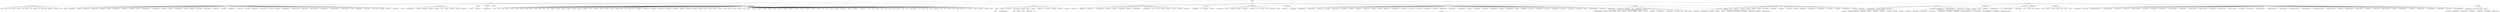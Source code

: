 /* Bioc Views Vocabular Definition in dot format */

/* How To Process this file:
   1. Use dot2gxl from graphviz to transform into GXL format.
          dot2gxl biocViewsVocab.dot > biocViewsVocab.gxl
   2. use graph::fromGXL to obtain a graphNEL object

*/

digraph G {

/****************************************************************************
 *                               Software                                   *
 ****************************************************************************/
BiocViews -> Software;

/* Software -> AssayDomain */
Software -> AssayDomain;
AssayDomain -> aCGH;
AssayDomain -> CellBasedAssays;
AssayDomain -> ChIPchip;
AssayDomain -> CopyNumberVariation;
AssayDomain -> CpGIsland;
AssayDomain -> DNAMethylation;
AssayDomain -> ExonArray;
AssayDomain -> GeneExpression;
AssayDomain -> GeneticVariability;
AssayDomain -> SNP;
AssayDomain -> Transcription;

/* Software -> Technology */
Software -> Technology;
Technology -> Sequencing;
Sequencing -> DNASeq;
Sequencing -> RiboSeq;
Sequencing -> RNASeq;
Sequencing -> ChIPSeq;
Sequencing -> RIPSeq;
Sequencing -> MethylSeq;
Sequencing -> ExomeSeq;
Sequencing -> miRNA;
Sequencing -> SangerSeq;
Sequencing -> SmallRNA;
Sequencing -> Microbiome;
Sequencing -> WholeGenome;
Sequencing -> DenovoGenome;
Sequencing -> TargetedResequencing;
Sequencing -> DenovoTranscriptome;
Sequencing -> MicrobialStrain;
Sequencing -> HiC;
Technology -> Microarray;
Microarray -> MultiChannel;
Microarray -> OneChannel;
Microarray -> TwoChannel;
Microarray -> MethylationArray;
Microarray -> GenotypingArray;
Microarray -> MicroRNAArray;
Microarray -> mRNAMicroarray;
Microarray -> ChipOnChip;
Microarray -> ReversePhaseProteinArray;
Microarray -> TissueMicroarray;
Microarray -> ProprietaryPlatforms;
Technology -> FlowCytometry;
Technology -> MassSpectrometry;
MassSpectrometry -> ImagingMassSpectrometry;
Technology -> qPCR;
Technology -> MicrotitrePlateAssay;
Technology -> SAGE;

/* Software -> ResearchFields */
Software -> ResearchField;
ResearchField -> CellBiology;
ResearchField -> Genetics;
ResearchField -> Metabolomics;
ResearchField -> Metagenomics;
ResearchField -> Proteomics;
ResearchField -> Lipidomics;
ResearchField -> Epigenetics;
ResearchField -> Pharmacogenomics;
ResearchField -> Pharmacogenetics;
ResearchField -> Cheminformatics;
ResearchField -> StructuralGenomics;
ResearchField -> Biophysics;
ResearchField -> MathematicalBiology;
ResearchField -> BiomedicalInformatics;
ResearchField -> ComparativeGenomics;
ResearchField -> FunctionalGenomics;
ResearchField -> SystemsBiology;
ResearchField -> ComputationalChemistry;
ResearchField -> Agroinformatics;
ResearchField -> Transcriptomics;

/* Software -> BiologicalQuestion */
Software -> BiologicalQuestion;
BiologicalQuestion -> AlternativeSplicing;
BiologicalQuestion -> Coverage;
BiologicalQuestion -> DemethylateRegionDetection;
BiologicalQuestion -> DenovoAssembler;
BiologicalQuestion -> DifferentialExpression;
BiologicalQuestion -> DifferentialMethylation;
BiologicalQuestion -> DifferentialPeakCalling;
BiologicalQuestion -> DifferentialSplicing;
BiologicalQuestion -> DriverMutation;
BiologicalQuestion -> FunctionalPrediction;
BiologicalQuestion -> GeneFusionDetection;
BiologicalQuestion -> GenePrediction;
BiologicalQuestion -> GeneRegulation;
BiologicalQuestion -> GeneSetEnrichment;
BiologicalQuestion -> GeneSignaling;
BiologicalQuestion -> GeneTarget;
BiologicalQuestion -> GenomeAssembly;
BiologicalQuestion -> GenomeWideAssociation;
BiologicalQuestion -> GenomicVariation;
BiologicalQuestion -> GenomeAnnotation;
BiologicalQuestion -> GermlineMutation;
BiologicalQuestion -> HistoneModification;
BiologicalQuestion -> IndelDetection;
BiologicalQuestion -> LinkageDisequilibrium;
BiologicalQuestion -> MetagenomeAssembly;
BiologicalQuestion -> MicrosatelliteDetection;
BiologicalQuestion -> MotifAnnotation;
BiologicalQuestion -> MotifDiscovery;
BiologicalQuestion -> NetworkEnrichment;
BiologicalQuestion -> NetworkInference;
BiologicalQuestion -> NucleosomePositioning;
BiologicalQuestion -> PeakDetection;
BiologicalQuestion -> QuantitativeTrailLocus;
BiologicalQuestion -> Scaffolding;
BiologicalQuestion -> SequenceMatching;
BiologicalQuestion -> SomaticMutation;
BiologicalQuestion -> SplicedAlignment;
BiologicalQuestion -> StructuralVariation;
BiologicalQuestion -> TranscriptomeVariant;
BiologicalQuestion -> VariantAnnotation;
BiologicalQuestion -> VariantDetection;

/* Software -> WorkflowStep */
Software -> WorkflowStep;
WorkflowStep -> ExperimentalDesign;
WorkflowStep -> Alignment;
Alignment -> MultipleSequenceAlignment;
WorkflowStep -> Annotation;
WorkflowStep -> BatchEffect;
WorkflowStep -> MultipleComparison;
WorkflowStep -> Normalization;
WorkflowStep -> Pathways;
Pathways -> GO;
Pathways -> KEGG;
Pathways -> Reactome;
Pathways -> BioCarta;
Pathways -> NCINatureCurated;
WorkflowStep -> Preprocessing;
WorkflowStep -> QualityControl;
WorkflowStep -> ReportWriting;
WorkflowStep -> Visualization;
Visualization -> Network;
WorkflowStep -> GenomeBrowsers;

/* Software -> StatisticalMethod */
Software -> StatisticalMethod;
StatisticalMethod -> Bayesian;
StatisticalMethod -> Classification;
StatisticalMethod -> Clustering;
StatisticalMethod -> DecisionTree;
StatisticalMethod -> DimensionReduction;
StatisticalMethod -> FeatureExtraction;
StatisticalMethod -> GraphAndNetwork;
StatisticalMethod -> HiddenMarkovModel;
StatisticalMethod -> MultidimensionalScaling;
StatisticalMethod -> NeuralNetwork;
StatisticalMethod -> PatternLogic;
StatisticalMethod -> PrincipalComponent;
StatisticalMethod -> Regression;
StatisticalMethod -> StructuralEquationModels;
StatisticalMethod -> SupportVectorMachine;
StatisticalMethod -> Survival;
StatisticalMethod -> TimeCourse;

/* Software -> Infrastructure */
Software -> Infrastructure;
Infrastructure -> ThirdPartyClient
Infrastructure -> DataImport;
Infrastructure -> DataRepresentation;
Infrastructure -> GUI;


/****************************************************************************
 *                            AnnotationData                                *
 ****************************************************************************/
BiocViews -> AnnotationData;

/* AnnotationData -> Organism */
AnnotationData -> Organism;
Organism -> Anopheles_gambiae;
Organism -> Apis_mellifera;
Organism -> Arabidopsis_lyrata;
Organism -> Arabidopsis_thaliana;
Organism -> Bacillus_subtilis;
Organism -> Bos_taurus;
Organism -> Caenorhabditis_elegans;
Organism -> Canis_familiaris;
Organism -> Ciona_intestinalis;
Organism -> Danio_rerio;
Organism -> Drosophila_melanogaster;
Organism -> Eremothecium_gossypii;
Organism -> Escherichia_coli;
Organism -> Gallus_gallus;
Organism -> Gasterosteus_aculeatus;
Organism -> Glycine_max;
Organism -> Homo_sapiens;
Organism -> Hordeum_vulgare;
Organism -> Kluyveromyces_lactis;
Organism -> Macaca_fascicularis;
Organism -> Macaca_mulatta;
Organism -> Magnaporthe_grisea;
Organism -> Medicago_truncatula;
Organism -> Mus_musculus;
Organism -> Neurospora_crassa;
Organism -> Oncorhynchus_mykiss;
Organism -> Oryza_sativa;
Organism -> Pan_troglodytes;
Organism -> Plasmodium_falciparum;
Organism -> Pseudomonas_aeruginosa;
Organism -> Rattus_norvegicus;
Organism -> Saccharomyces_cerevisiae;
Organism -> Saccharum_officinarum;
Organism -> Schizosaccharomyces_pombe;
Organism -> Staphylococcus_aureus;
Organism -> Sus_scrofa;
Organism -> Taeniopygia_guttata;
Organism -> Toxoplasma_gondii;
Organism -> Triticum_aestivum;
Organism -> Vitis_vinifera;
Organism -> Xenopus_laevis;
Organism -> Xenopus_tropicalis;
Organism -> Zea_mays;

/* AnnotationData -> ChipManufacturer */
AnnotationData -> ChipManufacturer;
ChipManufacturer -> AffymetrixChip;
ChipManufacturer -> AgilentChip;
ChipManufacturer -> ClonetechChip;
ChipManufacturer -> GEChip;
ChipManufacturer -> INDACChip;
ChipManufacturer -> IlluminaChip;
ChipManufacturer -> QiagenChip;
ChipManufacturer -> RNG_MRCChip;
ChipManufacturer -> RocheChip;
ChipManufacturer -> UniversityHealthNetwork;
ChipManufacturer -> CodelinkChip;

/* AnnotationData -> CustomCDF */
AnnotationData -> CustomCDF;
CustomCDF -> GACustomCDF;
CustomCDF -> MBNICustomCDF;

/* AnnotationData -> CustomArray */
AnnotationData -> CustomArray;

/* AnnotationData -> CustomDBSchema */
AnnotationData -> CustomDBSchema;
CustomDBSchema -> GeneCardsCustomSchema;

/* AnnotationData -> FunctionalAnnotation */
AnnotationData -> FunctionalAnnotation;

/* AnnotationData -> SequenceAnnotation */
AnnotationData -> SequenceAnnotation;
SequenceAnnotation -> GenomicSequence;
SequenceAnnotation -> miRNA;
SequenceAnnotation -> MotifAnnotation;

/* AnnotationData -> ChipName */
AnnotationData -> ChipName;
ChipName -> adme16cod;
ChipName -> ag;
ChipName -> ath1121501;
ChipName -> celegans;
ChipName -> drosgenome1;
ChipName -> drosophila2;
ChipName -> h10kcod;
ChipName -> h20kcod;
ChipName -> hcg110;
ChipName -> hgfocus;
ChipName -> hgu133a2;
ChipName -> hgu133a;
ChipName -> hgu133b;
ChipName -> hgu133plus2;
ChipName -> hgu95a;
ChipName -> hgu95av2;
ChipName -> hgu95b;
ChipName -> hgu95c;
ChipName -> hgu95d;
ChipName -> hgu95e;
ChipName -> hguatlas13k;
ChipName -> hgug4100a;
ChipName -> hgug4101a;
ChipName -> hgug4110b;
ChipName -> hgug4111a;
ChipName -> hgug4112a;
ChipName -> hguqiagenv3;
ChipName -> hi16cod;
ChipName -> hs25kresogen;
ChipName -> hu35ksuba;
ChipName -> hu35ksubb;
ChipName -> hu35ksubc;
ChipName -> hu35ksubd;
ChipName -> hu6800;
ChipName -> HuO22;
ChipName -> hwgcod;
ChipName -> indac;
ChipName -> illuminaHumanv1;
ChipName -> illuminaHumanv2;
ChipName -> illuminaMousev1;
ChipName -> illuminaMousev1p1;
ChipName -> illuminaRatv1;
ChipName -> JazaerimetaData;
ChipName -> lumiHumanV1;
ChipName -> lumiMouseV1;
ChipName -> lumiHumanV2;
ChipName -> lumiRatV1;
ChipName -> m10kcod;
ChipName -> m20kcod;
ChipName -> mi16cod;
ChipName -> mm24kresogen;
ChipName -> mgu74a;
ChipName -> mgu74av2;
ChipName -> mgu74b;
ChipName -> mgu74bv2;
ChipName -> mgu74c;
ChipName -> mgu74cv2;
ChipName -> mguatlas5k;
ChipName -> mgug4121a;
ChipName -> mgug4122a;
ChipName -> moe430a;
ChipName -> moe430b;
ChipName -> mouse4302;
ChipName -> mouse430a2;
ChipName -> mpedbarray;
ChipName -> mu11ksuba;
ChipName -> mu11ksubb;
ChipName -> mu19ksuba;
ChipName -> mu19ksubb;
ChipName -> mu19ksubc;
ChipName -> Mu15v1;
ChipName -> Mu22v3;
ChipName -> mwgcod;
ChipName -> Norway981;
ChipName -> OperonHumanV3;
ChipName -> pedbarrayv9;
ChipName -> pedbarrayv10;
ChipName -> PartheenMetaData;
ChipName -> r10kcod;
ChipName -> rae230a;
ChipName -> rae230b;
ChipName -> rat2302;
ChipName -> rgu34a;
ChipName -> rgu34b;
ChipName -> rgu34c;
ChipName -> rgug4130a;
ChipName -> ri16cod;
ChipName -> rnu34;
ChipName -> Roberts2005Annotation;
ChipName -> rtu34;
ChipName -> rwgcod;
ChipName -> SHDZ;
ChipName -> u133x3p;
ChipName -> xenopuslaevis;
ChipName -> yeast2;
ChipName -> ygs98;
ChipName -> zebrafish;
ChipName -> hcgi12k;
ChipName -> hcgi8k;

/* AnnotationData -> PackageType */
AnnotationData -> PackageType;
PackageType -> BSgenome;
PackageType -> cdf;
PackageType -> ChipDb;
PackageType -> db0;
PackageType -> InparanoidDb;
PackageType -> OrganismDb;
PackageType -> OrgDb;
PackageType -> PolyPhen;
PackageType -> probe;
PackageType -> SIFT;
PackageType -> SNPlocs;
PackageType -> XtraSNPlocs;
PackageType -> TxDb;
PackageType -> MeSHDb;
PackageType -> FRMA;



/****************************************************************************
 *                            ExperimentData                                *
 ****************************************************************************/
BiocViews -> ExperimentData;

ExperimentData -> ReproducibleResearch;

ExperimentData -> SpecimenSource;
SpecimenSource -> Tissue;
SpecimenSource -> Proteome;
SpecimenSource -> Genome;
SpecimenSource -> StemCell;
SpecimenSource -> CellCulture;
SpecimenSource -> Germline;
SpecimenSource -> Somatic;

ExperimentData -> OrganismData;
OrganismData -> Anopheles_gambiae_Data;
OrganismData -> Apis_mellifera_Data;
OrganismData -> Arabidopsis_lyrata_Data;
OrganismData -> Arabidopsis_thaliana_Data;
OrganismData -> Bacillus_subtilis_Data;
OrganismData -> Bos_taurus_Data;
OrganismData -> Caenorhabditis_elegans_Data;
OrganismData -> Canis_familiaris_Data;
OrganismData -> Ciona_intestinalis_Data;
OrganismData -> Danio_rerio_Data;
OrganismData -> Drosophila_melanogaster_Data;
OrganismData -> Eremothecium_gossypii_Data;
OrganismData -> Escherichia_coli_Data;
OrganismData -> Gallus_gallus_Data;
OrganismData -> Gasterosteus_aculeatus_Data;
OrganismData -> Glycine_max_Data;
OrganismData -> Homo_sapiens_Data;
OrganismData -> Hordeum_vulgare_Data;
OrganismData -> Kluyveromyces_lactis_Data;
OrganismData -> Macaca_mulatta_Data;
OrganismData -> Magnaporthe_grisea_Data;
OrganismData -> Medicago_truncatul_Dataa;
OrganismData -> Mus_musculus_Data;
OrganismData -> Neurospora_crassa_Data;
OrganismData -> Oncorhynchus_mykiss_Data;
OrganismData -> Oryza_sativa_Data;
OrganismData -> Pan_troglodytes_Data;
OrganismData -> Plasmodium_falciparum_Data;
OrganismData -> Pseudomonas_aeruginosa_Data;
OrganismData -> Rattus_norvegicus_Data;
OrganismData -> Saccharomyces_cerevisiae_Data;
OrganismData -> Saccharum_officinarum_Data;
OrganismData -> Schizosaccharomyces_pombe_Data;
OrganismData -> Staphylococcus_aureus_Data;
OrganismData -> Sus_scrofa_Data;
OrganismData -> Taeniopygia_guttata_Data;
OrganismData -> Triticum_aestivum_Data;
OrganismData -> Vitis_vinifera_Data;
OrganismData -> Xenopus_laevis_Data;
OrganismData -> Xenopus_tropicalis_Data;
OrganismData -> Zea_mays_Data;


ExperimentData -> DiseaseModel;
DiseaseModel -> CancerData;
CancerData -> BreastCancerData;
CancerData -> ColonCancerData;
CancerData -> KidneyCancerData;
CancerData -> LeukemiaCancerData;
CancerData -> LungCancerData;
CancerData -> OvarianCancerData;
CancerData -> ProstateCancerData;
CancerData -> LeukemiaCancerData;
DiseaseModel -> HIVData;
DiseaseModel -> COPDData;

ExperimentData -> TechnologyData;
TechnologyData -> FlowCytometryData;
TechnologyData -> HighThroughputImagingData;
TechnologyData -> MassSpectrometryData;
MassSpectrometryData -> ImagingMassSpectrometryData;
TechnologyData -> qPCRData;
TechnologyData -> MicrotitrePlateAssayData;
TechnologyData -> SAGEData;
TechnologyData -> CGHData;
TechnologyData -> SequencingData;
SequencingData -> DNASeqData;
SequencingData -> RNASeqData;
SequencingData -> ChIPSeqData;
SequencingData -> RIPSeqData;
SequencingData -> MethylSeqData;
SequencingData -> ExomeSeqData;
SequencingData -> miRNAData;
SequencingData -> SangerSeqData;
SequencingData -> SmallRNAData;
SequencingData -> MicrobiomeData;
TechnologyData -> MicroarrayData;
MicroarrayData -> MultiChannelData;
MicroarrayData -> OneChannelData;
MicroarrayData -> TwoChannelData;
MicroarrayData -> MethylationArrayData;
MicroarrayData -> GenotypingArrayData;
MicroarrayData -> MicroRNAArrayData;
MicroarrayData -> mRNAArrayData;
MicroarrayData -> ChipOnChipData;
MicroarrayData -> ReversePhaseProteinArrayData;
MicroarrayData -> TissueMicroarrayData;
MicroarrayData -> ProprietaryPlatformsData;

ExperimentData -> AssayDomainData;
AssayDomainData -> CopyNumberVariationData;
AssayDomainData -> CpGIslandData;
AssayDomainData -> SNPData;
AssayDomainData -> ExpressionData;

ExperimentData -> RepositoryData;
RepositoryData -> HapMap;
RepositoryData -> GEO;
RepositoryData -> ArrayExpress;
RepositoryData -> NCI;
RepositoryData -> PathwayInteractionDatabase;
RepositoryData -> Project1000genomes;
RepositoryData -> ENCODE;
}
